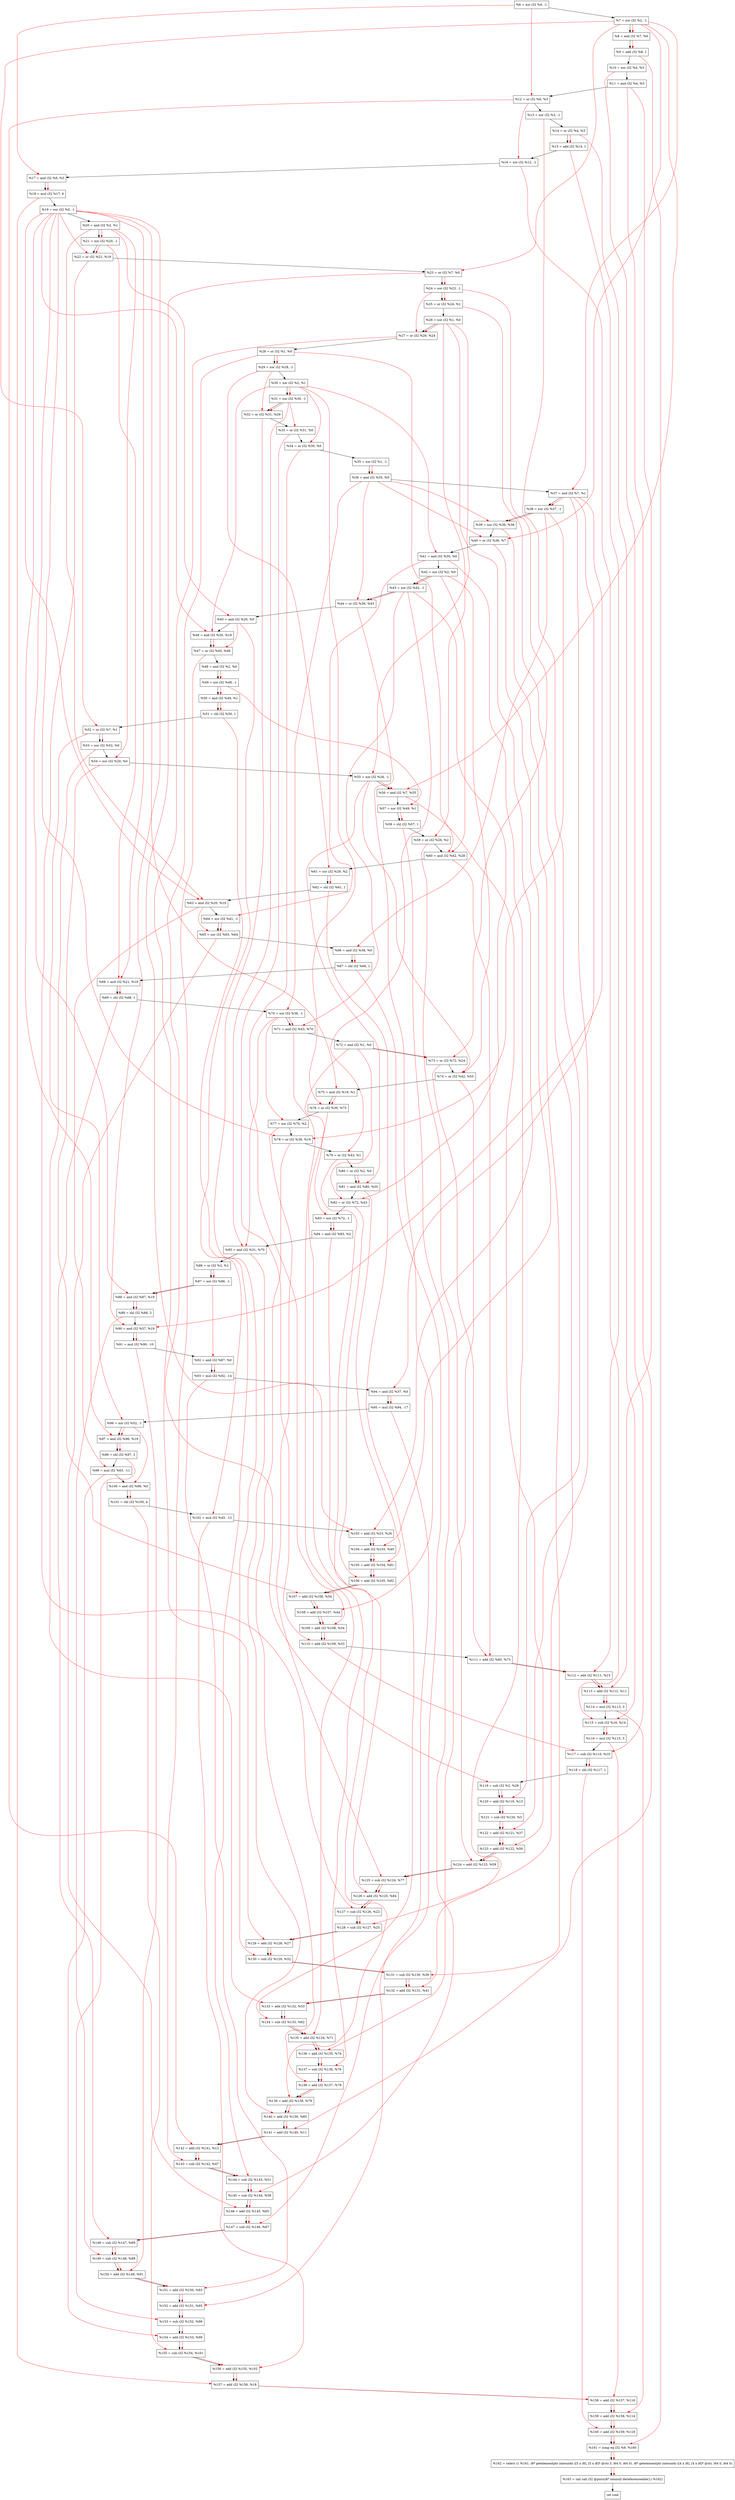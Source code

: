 digraph "DFG for'crackme' function" {
	Node0x1fe2950[shape=record, label="  %6 = xor i32 %4, -1"];
	Node0x1fe29c0[shape=record, label="  %7 = xor i32 %2, -1"];
	Node0x1fe2a30[shape=record, label="  %8 = and i32 %7, %0"];
	Node0x1fe2ad0[shape=record, label="  %9 = add i32 %8, 1"];
	Node0x1fe2b40[shape=record, label="  %10 = xor i32 %4, %3"];
	Node0x1fe2bb0[shape=record, label="  %11 = and i32 %4, %3"];
	Node0x1fe2c20[shape=record, label="  %12 = or i32 %6, %3"];
	Node0x1fe2c90[shape=record, label="  %13 = xor i32 %3, -1"];
	Node0x1fe2d00[shape=record, label="  %14 = or i32 %4, %3"];
	Node0x1fe2d70[shape=record, label="  %15 = add i32 %14, 1"];
	Node0x1fe2de0[shape=record, label="  %16 = xor i32 %12, -1"];
	Node0x1fe2e50[shape=record, label="  %17 = and i32 %6, %3"];
	Node0x1fe2ef0[shape=record, label="  %18 = mul i32 %17, 6"];
	Node0x1fe2f60[shape=record, label="  %19 = xor i32 %0, -1"];
	Node0x1fe2fd0[shape=record, label="  %20 = and i32 %2, %1"];
	Node0x1fe3040[shape=record, label="  %21 = xor i32 %20, -1"];
	Node0x1fe30b0[shape=record, label="  %22 = or i32 %21, %19"];
	Node0x1fe3120[shape=record, label="  %23 = or i32 %7, %0"];
	Node0x1fe3190[shape=record, label="  %24 = xor i32 %23, -1"];
	Node0x1fe3200[shape=record, label="  %25 = or i32 %24, %1"];
	Node0x1fe3270[shape=record, label="  %26 = xor i32 %1, %0"];
	Node0x1fe32e0[shape=record, label="  %27 = or i32 %26, %24"];
	Node0x1fe3350[shape=record, label="  %28 = or i32 %1, %0"];
	Node0x1fe33c0[shape=record, label="  %29 = xor i32 %28, -1"];
	Node0x1fe3430[shape=record, label="  %30 = xor i32 %2, %1"];
	Node0x1fe34a0[shape=record, label="  %31 = xor i32 %30, -1"];
	Node0x1fe3510[shape=record, label="  %32 = or i32 %31, %29"];
	Node0x1fe3790[shape=record, label="  %33 = or i32 %31, %0"];
	Node0x1fe3800[shape=record, label="  %34 = or i32 %30, %0"];
	Node0x1fe3870[shape=record, label="  %35 = xor i32 %1, -1"];
	Node0x1fe38e0[shape=record, label="  %36 = and i32 %35, %0"];
	Node0x1fe3950[shape=record, label="  %37 = and i32 %7, %1"];
	Node0x1fe39c0[shape=record, label="  %38 = xor i32 %37, -1"];
	Node0x1fe3a30[shape=record, label="  %39 = xor i32 %36, %38"];
	Node0x1fe3aa0[shape=record, label="  %40 = or i32 %36, %7"];
	Node0x1fe3b10[shape=record, label="  %41 = and i32 %30, %0"];
	Node0x1fe3b80[shape=record, label="  %42 = xor i32 %2, %0"];
	Node0x1fe3bf0[shape=record, label="  %43 = xor i32 %42, -1"];
	Node0x1fe3c60[shape=record, label="  %44 = or i32 %36, %43"];
	Node0x1fe3cd0[shape=record, label="  %45 = and i32 %20, %0"];
	Node0x1fe3d40[shape=record, label="  %46 = and i32 %30, %19"];
	Node0x1fe3db0[shape=record, label="  %47 = or i32 %45, %46"];
	Node0x1fe3e20[shape=record, label="  %48 = and i32 %2, %0"];
	Node0x1fe3e90[shape=record, label="  %49 = xor i32 %48, -1"];
	Node0x1fe3f00[shape=record, label="  %50 = and i32 %49, %1"];
	Node0x1fe3f70[shape=record, label="  %51 = shl i32 %50, 1"];
	Node0x1fe3fe0[shape=record, label="  %52 = or i32 %7, %1"];
	Node0x1fe4050[shape=record, label="  %53 = xor i32 %52, %0"];
	Node0x1fe40c0[shape=record, label="  %54 = xor i32 %20, %0"];
	Node0x1fe4130[shape=record, label="  %55 = xor i32 %26, -1"];
	Node0x1fe41a0[shape=record, label="  %56 = and i32 %7, %55"];
	Node0x1fe4210[shape=record, label="  %57 = xor i32 %49, %1"];
	Node0x1fe4280[shape=record, label="  %58 = shl i32 %57, 1"];
	Node0x1fe42f0[shape=record, label="  %59 = or i32 %26, %2"];
	Node0x1fe4360[shape=record, label="  %60 = and i32 %42, %28"];
	Node0x1fe43d0[shape=record, label="  %61 = xor i32 %29, %2"];
	Node0x1fe4440[shape=record, label="  %62 = shl i32 %61, 1"];
	Node0x1fe44b0[shape=record, label="  %63 = and i32 %20, %19"];
	Node0x1fe4520[shape=record, label="  %64 = xor i32 %41, -1"];
	Node0x1fe49a0[shape=record, label="  %65 = xor i32 %63, %64"];
	Node0x1fe4a10[shape=record, label="  %66 = and i32 %38, %0"];
	Node0x1fe4a80[shape=record, label="  %67 = shl i32 %66, 1"];
	Node0x1fe4af0[shape=record, label="  %68 = and i32 %21, %19"];
	Node0x1fe4b60[shape=record, label="  %69 = shl i32 %68, 1"];
	Node0x1fe4bd0[shape=record, label="  %70 = xor i32 %36, -1"];
	Node0x1fe4c40[shape=record, label="  %71 = and i32 %43, %70"];
	Node0x1fe4cb0[shape=record, label="  %72 = and i32 %1, %0"];
	Node0x1fe4d20[shape=record, label="  %73 = or i32 %72, %24"];
	Node0x1fe4d90[shape=record, label="  %74 = or i32 %42, %55"];
	Node0x1fe4e00[shape=record, label="  %75 = and i32 %19, %1"];
	Node0x1fe4e70[shape=record, label="  %76 = or i32 %30, %75"];
	Node0x1fe4ee0[shape=record, label="  %77 = xor i32 %70, %2"];
	Node0x1fe4f50[shape=record, label="  %78 = or i32 %38, %19"];
	Node0x1fe4fc0[shape=record, label="  %79 = or i32 %43, %1"];
	Node0x1fe5030[shape=record, label="  %80 = or i32 %2, %0"];
	Node0x1fe50a0[shape=record, label="  %81 = and i32 %80, %55"];
	Node0x1fe5110[shape=record, label="  %82 = or i32 %72, %43"];
	Node0x1fe5180[shape=record, label="  %83 = xor i32 %72, -1"];
	Node0x1fe51f0[shape=record, label="  %84 = and i32 %83, %2"];
	Node0x1fe5260[shape=record, label="  %85 = and i32 %31, %70"];
	Node0x1fe52d0[shape=record, label="  %86 = or i32 %2, %1"];
	Node0x1fe5340[shape=record, label="  %87 = xor i32 %86, -1"];
	Node0x1fe53b0[shape=record, label="  %88 = and i32 %87, %19"];
	Node0x1fe5450[shape=record, label="  %89 = shl i32 %88, 3"];
	Node0x1fe54c0[shape=record, label="  %90 = and i32 %37, %19"];
	Node0x1fe5560[shape=record, label="  %91 = mul i32 %90, -10"];
	Node0x1fe55d0[shape=record, label="  %92 = and i32 %87, %0"];
	Node0x1fe5670[shape=record, label="  %93 = mul i32 %92, -14"];
	Node0x1fe56e0[shape=record, label="  %94 = and i32 %37, %0"];
	Node0x1fe5780[shape=record, label="  %95 = mul i32 %94, -17"];
	Node0x1fe57f0[shape=record, label="  %96 = xor i32 %52, -1"];
	Node0x1fe5860[shape=record, label="  %97 = and i32 %96, %19"];
	Node0x1fe5900[shape=record, label="  %98 = shl i32 %97, 2"];
	Node0x1fe59a0[shape=record, label="  %99 = mul i32 %63, -11"];
	Node0x1fe5a10[shape=record, label="  %100 = and i32 %96, %0"];
	Node0x1fe5ab0[shape=record, label="  %101 = shl i32 %100, 4"];
	Node0x1fe5b50[shape=record, label="  %102 = mul i32 %45, -12"];
	Node0x1fe5bc0[shape=record, label="  %103 = add i32 %23, %26"];
	Node0x1fe5c30[shape=record, label="  %104 = add i32 %103, %40"];
	Node0x1fe5ca0[shape=record, label="  %105 = add i32 %104, %81"];
	Node0x1fe5d10[shape=record, label="  %106 = add i32 %105, %82"];
	Node0x1fe5d80[shape=record, label="  %107 = add i32 %106, %54"];
	Node0x1fe5df0[shape=record, label="  %108 = add i32 %107, %44"];
	Node0x1fe5e60[shape=record, label="  %109 = add i32 %108, %34"];
	Node0x1fe5ed0[shape=record, label="  %110 = add i32 %109, %33"];
	Node0x1fe5f40[shape=record, label="  %111 = add i32 %60, %73"];
	Node0x1fe5fb0[shape=record, label="  %112 = add i32 %111, %15"];
	Node0x1fe6020[shape=record, label="  %113 = add i32 %112, %11"];
	Node0x1fe6090[shape=record, label="  %114 = mul i32 %113, 3"];
	Node0x1fe6100[shape=record, label="  %115 = sub i32 %16, %14"];
	Node0x1fe61a0[shape=record, label="  %116 = mul i32 %115, 5"];
	Node0x1fe6210[shape=record, label="  %117 = sub i32 %110, %10"];
	Node0x1fe6280[shape=record, label="  %118 = shl i32 %117, 1"];
	Node0x1fe62f0[shape=record, label="  %119 = sub i32 %2, %28"];
	Node0x1fe6360[shape=record, label="  %120 = add i32 %119, %13"];
	Node0x1fe63d0[shape=record, label="  %121 = sub i32 %120, %3"];
	Node0x1fe6440[shape=record, label="  %122 = add i32 %121, %37"];
	Node0x1fe64b0[shape=record, label="  %123 = add i32 %122, %56"];
	Node0x1fe6520[shape=record, label="  %124 = add i32 %123, %59"];
	Node0x1fe6590[shape=record, label="  %125 = sub i32 %124, %77"];
	Node0x1fe6600[shape=record, label="  %126 = add i32 %125, %84"];
	Node0x1fe6670[shape=record, label="  %127 = sub i32 %126, %22"];
	Node0x1fe66e0[shape=record, label="  %128 = sub i32 %127, %25"];
	Node0x1fe6f60[shape=record, label="  %129 = add i32 %128, %27"];
	Node0x1fe6fd0[shape=record, label="  %130 = sub i32 %129, %32"];
	Node0x1fe7040[shape=record, label="  %131 = sub i32 %130, %39"];
	Node0x1fe70b0[shape=record, label="  %132 = add i32 %131, %41"];
	Node0x1fe7120[shape=record, label="  %133 = add i32 %132, %53"];
	Node0x1fe7190[shape=record, label="  %134 = sub i32 %133, %62"];
	Node0x1fe7200[shape=record, label="  %135 = add i32 %134, %71"];
	Node0x1fe7270[shape=record, label="  %136 = add i32 %135, %74"];
	Node0x1fe72e0[shape=record, label="  %137 = sub i32 %136, %76"];
	Node0x1fe7350[shape=record, label="  %138 = add i32 %137, %78"];
	Node0x1fe73c0[shape=record, label="  %139 = add i32 %138, %79"];
	Node0x1fe7430[shape=record, label="  %140 = add i32 %139, %85"];
	Node0x1fe74a0[shape=record, label="  %141 = add i32 %140, %11"];
	Node0x1fe7510[shape=record, label="  %142 = add i32 %141, %12"];
	Node0x1fe7580[shape=record, label="  %143 = sub i32 %142, %47"];
	Node0x1fe75f0[shape=record, label="  %144 = sub i32 %143, %51"];
	Node0x1fe7660[shape=record, label="  %145 = sub i32 %144, %58"];
	Node0x1fe76d0[shape=record, label="  %146 = add i32 %145, %65"];
	Node0x1fe7740[shape=record, label="  %147 = sub i32 %146, %67"];
	Node0x1fe77b0[shape=record, label="  %148 = sub i32 %147, %69"];
	Node0x1fe7820[shape=record, label="  %149 = sub i32 %148, %89"];
	Node0x1fe7890[shape=record, label="  %150 = add i32 %149, %91"];
	Node0x1fe7900[shape=record, label="  %151 = add i32 %150, %93"];
	Node0x1fe7970[shape=record, label="  %152 = add i32 %151, %95"];
	Node0x1fe79e0[shape=record, label="  %153 = sub i32 %152, %98"];
	Node0x1fe7a50[shape=record, label="  %154 = add i32 %153, %99"];
	Node0x1fe7ac0[shape=record, label="  %155 = sub i32 %154, %101"];
	Node0x1fe7b30[shape=record, label="  %156 = add i32 %155, %102"];
	Node0x1fe7ba0[shape=record, label="  %157 = add i32 %156, %18"];
	Node0x1fe7c10[shape=record, label="  %158 = add i32 %157, %116"];
	Node0x1fe7c80[shape=record, label="  %159 = add i32 %158, %114"];
	Node0x1fe7cf0[shape=record, label="  %160 = add i32 %159, %118"];
	Node0x1fe7d60[shape=record, label="  %161 = icmp eq i32 %9, %160"];
	Node0x1f82268[shape=record, label="  %162 = select i1 %161, i8* getelementptr inbounds ([5 x i8], [5 x i8]* @str.3, i64 0, i64 0), i8* getelementptr inbounds ([4 x i8], [4 x i8]* @str, i64 0, i64 0)"];
	Node0x1fe7ff0[shape=record, label="  %163 = tail call i32 @puts(i8* nonnull dereferenceable(1) %162)"];
	Node0x1fe8040[shape=record, label="  ret void"];
	Node0x1fe2950 -> Node0x1fe29c0;
	Node0x1fe29c0 -> Node0x1fe2a30;
	Node0x1fe2a30 -> Node0x1fe2ad0;
	Node0x1fe2ad0 -> Node0x1fe2b40;
	Node0x1fe2b40 -> Node0x1fe2bb0;
	Node0x1fe2bb0 -> Node0x1fe2c20;
	Node0x1fe2c20 -> Node0x1fe2c90;
	Node0x1fe2c90 -> Node0x1fe2d00;
	Node0x1fe2d00 -> Node0x1fe2d70;
	Node0x1fe2d70 -> Node0x1fe2de0;
	Node0x1fe2de0 -> Node0x1fe2e50;
	Node0x1fe2e50 -> Node0x1fe2ef0;
	Node0x1fe2ef0 -> Node0x1fe2f60;
	Node0x1fe2f60 -> Node0x1fe2fd0;
	Node0x1fe2fd0 -> Node0x1fe3040;
	Node0x1fe3040 -> Node0x1fe30b0;
	Node0x1fe30b0 -> Node0x1fe3120;
	Node0x1fe3120 -> Node0x1fe3190;
	Node0x1fe3190 -> Node0x1fe3200;
	Node0x1fe3200 -> Node0x1fe3270;
	Node0x1fe3270 -> Node0x1fe32e0;
	Node0x1fe32e0 -> Node0x1fe3350;
	Node0x1fe3350 -> Node0x1fe33c0;
	Node0x1fe33c0 -> Node0x1fe3430;
	Node0x1fe3430 -> Node0x1fe34a0;
	Node0x1fe34a0 -> Node0x1fe3510;
	Node0x1fe3510 -> Node0x1fe3790;
	Node0x1fe3790 -> Node0x1fe3800;
	Node0x1fe3800 -> Node0x1fe3870;
	Node0x1fe3870 -> Node0x1fe38e0;
	Node0x1fe38e0 -> Node0x1fe3950;
	Node0x1fe3950 -> Node0x1fe39c0;
	Node0x1fe39c0 -> Node0x1fe3a30;
	Node0x1fe3a30 -> Node0x1fe3aa0;
	Node0x1fe3aa0 -> Node0x1fe3b10;
	Node0x1fe3b10 -> Node0x1fe3b80;
	Node0x1fe3b80 -> Node0x1fe3bf0;
	Node0x1fe3bf0 -> Node0x1fe3c60;
	Node0x1fe3c60 -> Node0x1fe3cd0;
	Node0x1fe3cd0 -> Node0x1fe3d40;
	Node0x1fe3d40 -> Node0x1fe3db0;
	Node0x1fe3db0 -> Node0x1fe3e20;
	Node0x1fe3e20 -> Node0x1fe3e90;
	Node0x1fe3e90 -> Node0x1fe3f00;
	Node0x1fe3f00 -> Node0x1fe3f70;
	Node0x1fe3f70 -> Node0x1fe3fe0;
	Node0x1fe3fe0 -> Node0x1fe4050;
	Node0x1fe4050 -> Node0x1fe40c0;
	Node0x1fe40c0 -> Node0x1fe4130;
	Node0x1fe4130 -> Node0x1fe41a0;
	Node0x1fe41a0 -> Node0x1fe4210;
	Node0x1fe4210 -> Node0x1fe4280;
	Node0x1fe4280 -> Node0x1fe42f0;
	Node0x1fe42f0 -> Node0x1fe4360;
	Node0x1fe4360 -> Node0x1fe43d0;
	Node0x1fe43d0 -> Node0x1fe4440;
	Node0x1fe4440 -> Node0x1fe44b0;
	Node0x1fe44b0 -> Node0x1fe4520;
	Node0x1fe4520 -> Node0x1fe49a0;
	Node0x1fe49a0 -> Node0x1fe4a10;
	Node0x1fe4a10 -> Node0x1fe4a80;
	Node0x1fe4a80 -> Node0x1fe4af0;
	Node0x1fe4af0 -> Node0x1fe4b60;
	Node0x1fe4b60 -> Node0x1fe4bd0;
	Node0x1fe4bd0 -> Node0x1fe4c40;
	Node0x1fe4c40 -> Node0x1fe4cb0;
	Node0x1fe4cb0 -> Node0x1fe4d20;
	Node0x1fe4d20 -> Node0x1fe4d90;
	Node0x1fe4d90 -> Node0x1fe4e00;
	Node0x1fe4e00 -> Node0x1fe4e70;
	Node0x1fe4e70 -> Node0x1fe4ee0;
	Node0x1fe4ee0 -> Node0x1fe4f50;
	Node0x1fe4f50 -> Node0x1fe4fc0;
	Node0x1fe4fc0 -> Node0x1fe5030;
	Node0x1fe5030 -> Node0x1fe50a0;
	Node0x1fe50a0 -> Node0x1fe5110;
	Node0x1fe5110 -> Node0x1fe5180;
	Node0x1fe5180 -> Node0x1fe51f0;
	Node0x1fe51f0 -> Node0x1fe5260;
	Node0x1fe5260 -> Node0x1fe52d0;
	Node0x1fe52d0 -> Node0x1fe5340;
	Node0x1fe5340 -> Node0x1fe53b0;
	Node0x1fe53b0 -> Node0x1fe5450;
	Node0x1fe5450 -> Node0x1fe54c0;
	Node0x1fe54c0 -> Node0x1fe5560;
	Node0x1fe5560 -> Node0x1fe55d0;
	Node0x1fe55d0 -> Node0x1fe5670;
	Node0x1fe5670 -> Node0x1fe56e0;
	Node0x1fe56e0 -> Node0x1fe5780;
	Node0x1fe5780 -> Node0x1fe57f0;
	Node0x1fe57f0 -> Node0x1fe5860;
	Node0x1fe5860 -> Node0x1fe5900;
	Node0x1fe5900 -> Node0x1fe59a0;
	Node0x1fe59a0 -> Node0x1fe5a10;
	Node0x1fe5a10 -> Node0x1fe5ab0;
	Node0x1fe5ab0 -> Node0x1fe5b50;
	Node0x1fe5b50 -> Node0x1fe5bc0;
	Node0x1fe5bc0 -> Node0x1fe5c30;
	Node0x1fe5c30 -> Node0x1fe5ca0;
	Node0x1fe5ca0 -> Node0x1fe5d10;
	Node0x1fe5d10 -> Node0x1fe5d80;
	Node0x1fe5d80 -> Node0x1fe5df0;
	Node0x1fe5df0 -> Node0x1fe5e60;
	Node0x1fe5e60 -> Node0x1fe5ed0;
	Node0x1fe5ed0 -> Node0x1fe5f40;
	Node0x1fe5f40 -> Node0x1fe5fb0;
	Node0x1fe5fb0 -> Node0x1fe6020;
	Node0x1fe6020 -> Node0x1fe6090;
	Node0x1fe6090 -> Node0x1fe6100;
	Node0x1fe6100 -> Node0x1fe61a0;
	Node0x1fe61a0 -> Node0x1fe6210;
	Node0x1fe6210 -> Node0x1fe6280;
	Node0x1fe6280 -> Node0x1fe62f0;
	Node0x1fe62f0 -> Node0x1fe6360;
	Node0x1fe6360 -> Node0x1fe63d0;
	Node0x1fe63d0 -> Node0x1fe6440;
	Node0x1fe6440 -> Node0x1fe64b0;
	Node0x1fe64b0 -> Node0x1fe6520;
	Node0x1fe6520 -> Node0x1fe6590;
	Node0x1fe6590 -> Node0x1fe6600;
	Node0x1fe6600 -> Node0x1fe6670;
	Node0x1fe6670 -> Node0x1fe66e0;
	Node0x1fe66e0 -> Node0x1fe6f60;
	Node0x1fe6f60 -> Node0x1fe6fd0;
	Node0x1fe6fd0 -> Node0x1fe7040;
	Node0x1fe7040 -> Node0x1fe70b0;
	Node0x1fe70b0 -> Node0x1fe7120;
	Node0x1fe7120 -> Node0x1fe7190;
	Node0x1fe7190 -> Node0x1fe7200;
	Node0x1fe7200 -> Node0x1fe7270;
	Node0x1fe7270 -> Node0x1fe72e0;
	Node0x1fe72e0 -> Node0x1fe7350;
	Node0x1fe7350 -> Node0x1fe73c0;
	Node0x1fe73c0 -> Node0x1fe7430;
	Node0x1fe7430 -> Node0x1fe74a0;
	Node0x1fe74a0 -> Node0x1fe7510;
	Node0x1fe7510 -> Node0x1fe7580;
	Node0x1fe7580 -> Node0x1fe75f0;
	Node0x1fe75f0 -> Node0x1fe7660;
	Node0x1fe7660 -> Node0x1fe76d0;
	Node0x1fe76d0 -> Node0x1fe7740;
	Node0x1fe7740 -> Node0x1fe77b0;
	Node0x1fe77b0 -> Node0x1fe7820;
	Node0x1fe7820 -> Node0x1fe7890;
	Node0x1fe7890 -> Node0x1fe7900;
	Node0x1fe7900 -> Node0x1fe7970;
	Node0x1fe7970 -> Node0x1fe79e0;
	Node0x1fe79e0 -> Node0x1fe7a50;
	Node0x1fe7a50 -> Node0x1fe7ac0;
	Node0x1fe7ac0 -> Node0x1fe7b30;
	Node0x1fe7b30 -> Node0x1fe7ba0;
	Node0x1fe7ba0 -> Node0x1fe7c10;
	Node0x1fe7c10 -> Node0x1fe7c80;
	Node0x1fe7c80 -> Node0x1fe7cf0;
	Node0x1fe7cf0 -> Node0x1fe7d60;
	Node0x1fe7d60 -> Node0x1f82268;
	Node0x1f82268 -> Node0x1fe7ff0;
	Node0x1fe7ff0 -> Node0x1fe8040;
edge [color=red]
	Node0x1fe29c0 -> Node0x1fe2a30;
	Node0x1fe2a30 -> Node0x1fe2ad0;
	Node0x1fe2950 -> Node0x1fe2c20;
	Node0x1fe2d00 -> Node0x1fe2d70;
	Node0x1fe2c20 -> Node0x1fe2de0;
	Node0x1fe2950 -> Node0x1fe2e50;
	Node0x1fe2e50 -> Node0x1fe2ef0;
	Node0x1fe2fd0 -> Node0x1fe3040;
	Node0x1fe3040 -> Node0x1fe30b0;
	Node0x1fe2f60 -> Node0x1fe30b0;
	Node0x1fe29c0 -> Node0x1fe3120;
	Node0x1fe3120 -> Node0x1fe3190;
	Node0x1fe3190 -> Node0x1fe3200;
	Node0x1fe3270 -> Node0x1fe32e0;
	Node0x1fe3190 -> Node0x1fe32e0;
	Node0x1fe3350 -> Node0x1fe33c0;
	Node0x1fe3430 -> Node0x1fe34a0;
	Node0x1fe34a0 -> Node0x1fe3510;
	Node0x1fe33c0 -> Node0x1fe3510;
	Node0x1fe34a0 -> Node0x1fe3790;
	Node0x1fe3430 -> Node0x1fe3800;
	Node0x1fe3870 -> Node0x1fe38e0;
	Node0x1fe29c0 -> Node0x1fe3950;
	Node0x1fe3950 -> Node0x1fe39c0;
	Node0x1fe38e0 -> Node0x1fe3a30;
	Node0x1fe39c0 -> Node0x1fe3a30;
	Node0x1fe38e0 -> Node0x1fe3aa0;
	Node0x1fe29c0 -> Node0x1fe3aa0;
	Node0x1fe3430 -> Node0x1fe3b10;
	Node0x1fe3b80 -> Node0x1fe3bf0;
	Node0x1fe38e0 -> Node0x1fe3c60;
	Node0x1fe3bf0 -> Node0x1fe3c60;
	Node0x1fe2fd0 -> Node0x1fe3cd0;
	Node0x1fe3430 -> Node0x1fe3d40;
	Node0x1fe2f60 -> Node0x1fe3d40;
	Node0x1fe3cd0 -> Node0x1fe3db0;
	Node0x1fe3d40 -> Node0x1fe3db0;
	Node0x1fe3e20 -> Node0x1fe3e90;
	Node0x1fe3e90 -> Node0x1fe3f00;
	Node0x1fe3f00 -> Node0x1fe3f70;
	Node0x1fe29c0 -> Node0x1fe3fe0;
	Node0x1fe3fe0 -> Node0x1fe4050;
	Node0x1fe2fd0 -> Node0x1fe40c0;
	Node0x1fe3270 -> Node0x1fe4130;
	Node0x1fe29c0 -> Node0x1fe41a0;
	Node0x1fe4130 -> Node0x1fe41a0;
	Node0x1fe3e90 -> Node0x1fe4210;
	Node0x1fe4210 -> Node0x1fe4280;
	Node0x1fe3270 -> Node0x1fe42f0;
	Node0x1fe3b80 -> Node0x1fe4360;
	Node0x1fe3350 -> Node0x1fe4360;
	Node0x1fe33c0 -> Node0x1fe43d0;
	Node0x1fe43d0 -> Node0x1fe4440;
	Node0x1fe2fd0 -> Node0x1fe44b0;
	Node0x1fe2f60 -> Node0x1fe44b0;
	Node0x1fe3b10 -> Node0x1fe4520;
	Node0x1fe44b0 -> Node0x1fe49a0;
	Node0x1fe4520 -> Node0x1fe49a0;
	Node0x1fe39c0 -> Node0x1fe4a10;
	Node0x1fe4a10 -> Node0x1fe4a80;
	Node0x1fe3040 -> Node0x1fe4af0;
	Node0x1fe2f60 -> Node0x1fe4af0;
	Node0x1fe4af0 -> Node0x1fe4b60;
	Node0x1fe38e0 -> Node0x1fe4bd0;
	Node0x1fe3bf0 -> Node0x1fe4c40;
	Node0x1fe4bd0 -> Node0x1fe4c40;
	Node0x1fe4cb0 -> Node0x1fe4d20;
	Node0x1fe3190 -> Node0x1fe4d20;
	Node0x1fe3b80 -> Node0x1fe4d90;
	Node0x1fe4130 -> Node0x1fe4d90;
	Node0x1fe2f60 -> Node0x1fe4e00;
	Node0x1fe3430 -> Node0x1fe4e70;
	Node0x1fe4e00 -> Node0x1fe4e70;
	Node0x1fe4bd0 -> Node0x1fe4ee0;
	Node0x1fe39c0 -> Node0x1fe4f50;
	Node0x1fe2f60 -> Node0x1fe4f50;
	Node0x1fe3bf0 -> Node0x1fe4fc0;
	Node0x1fe5030 -> Node0x1fe50a0;
	Node0x1fe4130 -> Node0x1fe50a0;
	Node0x1fe4cb0 -> Node0x1fe5110;
	Node0x1fe3bf0 -> Node0x1fe5110;
	Node0x1fe4cb0 -> Node0x1fe5180;
	Node0x1fe5180 -> Node0x1fe51f0;
	Node0x1fe34a0 -> Node0x1fe5260;
	Node0x1fe4bd0 -> Node0x1fe5260;
	Node0x1fe52d0 -> Node0x1fe5340;
	Node0x1fe5340 -> Node0x1fe53b0;
	Node0x1fe2f60 -> Node0x1fe53b0;
	Node0x1fe53b0 -> Node0x1fe5450;
	Node0x1fe3950 -> Node0x1fe54c0;
	Node0x1fe2f60 -> Node0x1fe54c0;
	Node0x1fe54c0 -> Node0x1fe5560;
	Node0x1fe5340 -> Node0x1fe55d0;
	Node0x1fe55d0 -> Node0x1fe5670;
	Node0x1fe3950 -> Node0x1fe56e0;
	Node0x1fe56e0 -> Node0x1fe5780;
	Node0x1fe3fe0 -> Node0x1fe57f0;
	Node0x1fe57f0 -> Node0x1fe5860;
	Node0x1fe2f60 -> Node0x1fe5860;
	Node0x1fe5860 -> Node0x1fe5900;
	Node0x1fe44b0 -> Node0x1fe59a0;
	Node0x1fe57f0 -> Node0x1fe5a10;
	Node0x1fe5a10 -> Node0x1fe5ab0;
	Node0x1fe3cd0 -> Node0x1fe5b50;
	Node0x1fe3120 -> Node0x1fe5bc0;
	Node0x1fe3270 -> Node0x1fe5bc0;
	Node0x1fe5bc0 -> Node0x1fe5c30;
	Node0x1fe3aa0 -> Node0x1fe5c30;
	Node0x1fe5c30 -> Node0x1fe5ca0;
	Node0x1fe50a0 -> Node0x1fe5ca0;
	Node0x1fe5ca0 -> Node0x1fe5d10;
	Node0x1fe5110 -> Node0x1fe5d10;
	Node0x1fe5d10 -> Node0x1fe5d80;
	Node0x1fe40c0 -> Node0x1fe5d80;
	Node0x1fe5d80 -> Node0x1fe5df0;
	Node0x1fe3c60 -> Node0x1fe5df0;
	Node0x1fe5df0 -> Node0x1fe5e60;
	Node0x1fe3800 -> Node0x1fe5e60;
	Node0x1fe5e60 -> Node0x1fe5ed0;
	Node0x1fe3790 -> Node0x1fe5ed0;
	Node0x1fe4360 -> Node0x1fe5f40;
	Node0x1fe4d20 -> Node0x1fe5f40;
	Node0x1fe5f40 -> Node0x1fe5fb0;
	Node0x1fe2d70 -> Node0x1fe5fb0;
	Node0x1fe5fb0 -> Node0x1fe6020;
	Node0x1fe2bb0 -> Node0x1fe6020;
	Node0x1fe6020 -> Node0x1fe6090;
	Node0x1fe2de0 -> Node0x1fe6100;
	Node0x1fe2d00 -> Node0x1fe6100;
	Node0x1fe6100 -> Node0x1fe61a0;
	Node0x1fe5ed0 -> Node0x1fe6210;
	Node0x1fe2b40 -> Node0x1fe6210;
	Node0x1fe6210 -> Node0x1fe6280;
	Node0x1fe3350 -> Node0x1fe62f0;
	Node0x1fe62f0 -> Node0x1fe6360;
	Node0x1fe2c90 -> Node0x1fe6360;
	Node0x1fe6360 -> Node0x1fe63d0;
	Node0x1fe63d0 -> Node0x1fe6440;
	Node0x1fe3950 -> Node0x1fe6440;
	Node0x1fe6440 -> Node0x1fe64b0;
	Node0x1fe41a0 -> Node0x1fe64b0;
	Node0x1fe64b0 -> Node0x1fe6520;
	Node0x1fe42f0 -> Node0x1fe6520;
	Node0x1fe6520 -> Node0x1fe6590;
	Node0x1fe4ee0 -> Node0x1fe6590;
	Node0x1fe6590 -> Node0x1fe6600;
	Node0x1fe51f0 -> Node0x1fe6600;
	Node0x1fe6600 -> Node0x1fe6670;
	Node0x1fe30b0 -> Node0x1fe6670;
	Node0x1fe6670 -> Node0x1fe66e0;
	Node0x1fe3200 -> Node0x1fe66e0;
	Node0x1fe66e0 -> Node0x1fe6f60;
	Node0x1fe32e0 -> Node0x1fe6f60;
	Node0x1fe6f60 -> Node0x1fe6fd0;
	Node0x1fe3510 -> Node0x1fe6fd0;
	Node0x1fe6fd0 -> Node0x1fe7040;
	Node0x1fe3a30 -> Node0x1fe7040;
	Node0x1fe7040 -> Node0x1fe70b0;
	Node0x1fe3b10 -> Node0x1fe70b0;
	Node0x1fe70b0 -> Node0x1fe7120;
	Node0x1fe4050 -> Node0x1fe7120;
	Node0x1fe7120 -> Node0x1fe7190;
	Node0x1fe4440 -> Node0x1fe7190;
	Node0x1fe7190 -> Node0x1fe7200;
	Node0x1fe4c40 -> Node0x1fe7200;
	Node0x1fe7200 -> Node0x1fe7270;
	Node0x1fe4d90 -> Node0x1fe7270;
	Node0x1fe7270 -> Node0x1fe72e0;
	Node0x1fe4e70 -> Node0x1fe72e0;
	Node0x1fe72e0 -> Node0x1fe7350;
	Node0x1fe4f50 -> Node0x1fe7350;
	Node0x1fe7350 -> Node0x1fe73c0;
	Node0x1fe4fc0 -> Node0x1fe73c0;
	Node0x1fe73c0 -> Node0x1fe7430;
	Node0x1fe5260 -> Node0x1fe7430;
	Node0x1fe7430 -> Node0x1fe74a0;
	Node0x1fe2bb0 -> Node0x1fe74a0;
	Node0x1fe74a0 -> Node0x1fe7510;
	Node0x1fe2c20 -> Node0x1fe7510;
	Node0x1fe7510 -> Node0x1fe7580;
	Node0x1fe3db0 -> Node0x1fe7580;
	Node0x1fe7580 -> Node0x1fe75f0;
	Node0x1fe3f70 -> Node0x1fe75f0;
	Node0x1fe75f0 -> Node0x1fe7660;
	Node0x1fe4280 -> Node0x1fe7660;
	Node0x1fe7660 -> Node0x1fe76d0;
	Node0x1fe49a0 -> Node0x1fe76d0;
	Node0x1fe76d0 -> Node0x1fe7740;
	Node0x1fe4a80 -> Node0x1fe7740;
	Node0x1fe7740 -> Node0x1fe77b0;
	Node0x1fe4b60 -> Node0x1fe77b0;
	Node0x1fe77b0 -> Node0x1fe7820;
	Node0x1fe5450 -> Node0x1fe7820;
	Node0x1fe7820 -> Node0x1fe7890;
	Node0x1fe5560 -> Node0x1fe7890;
	Node0x1fe7890 -> Node0x1fe7900;
	Node0x1fe5670 -> Node0x1fe7900;
	Node0x1fe7900 -> Node0x1fe7970;
	Node0x1fe5780 -> Node0x1fe7970;
	Node0x1fe7970 -> Node0x1fe79e0;
	Node0x1fe5900 -> Node0x1fe79e0;
	Node0x1fe79e0 -> Node0x1fe7a50;
	Node0x1fe59a0 -> Node0x1fe7a50;
	Node0x1fe7a50 -> Node0x1fe7ac0;
	Node0x1fe5ab0 -> Node0x1fe7ac0;
	Node0x1fe7ac0 -> Node0x1fe7b30;
	Node0x1fe5b50 -> Node0x1fe7b30;
	Node0x1fe7b30 -> Node0x1fe7ba0;
	Node0x1fe2ef0 -> Node0x1fe7ba0;
	Node0x1fe7ba0 -> Node0x1fe7c10;
	Node0x1fe61a0 -> Node0x1fe7c10;
	Node0x1fe7c10 -> Node0x1fe7c80;
	Node0x1fe6090 -> Node0x1fe7c80;
	Node0x1fe7c80 -> Node0x1fe7cf0;
	Node0x1fe6280 -> Node0x1fe7cf0;
	Node0x1fe2ad0 -> Node0x1fe7d60;
	Node0x1fe7cf0 -> Node0x1fe7d60;
	Node0x1fe7d60 -> Node0x1f82268;
	Node0x1f82268 -> Node0x1fe7ff0;
}
